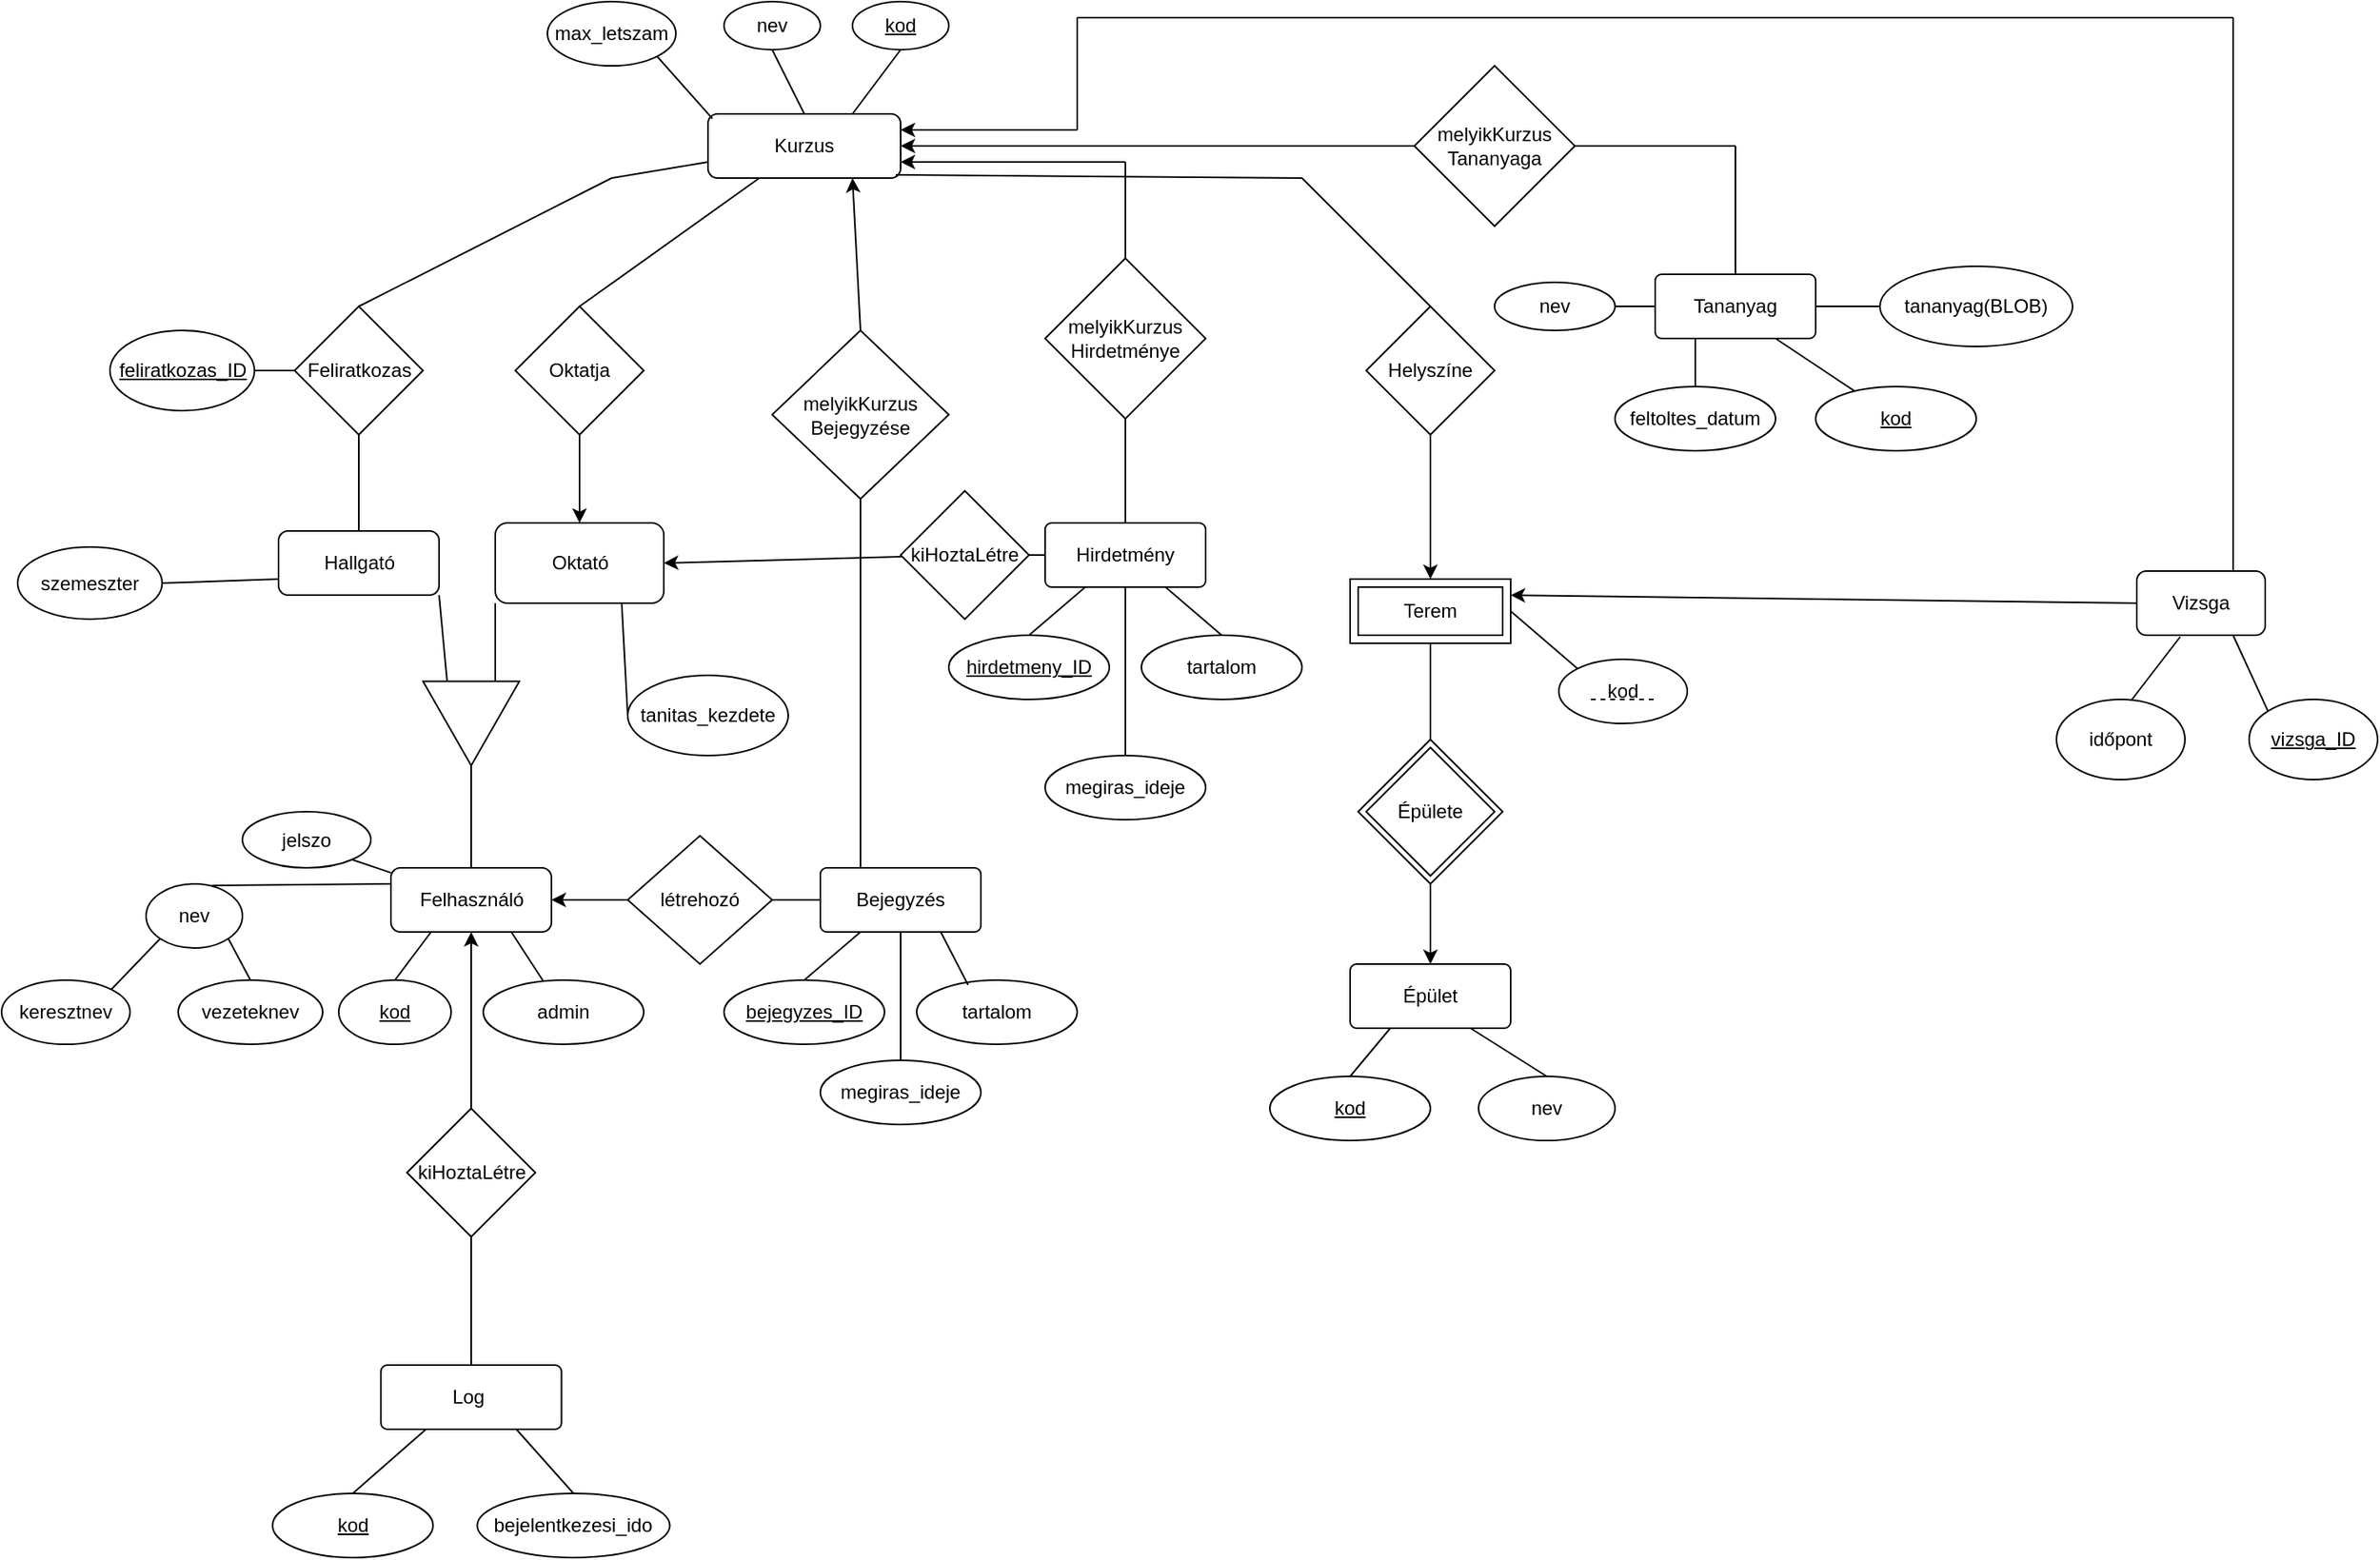 <mxfile version="16.6.6" type="google"><diagram id="WmtT6XmXZEdIb6NEFMJ5" name="Page-1"><mxGraphModel dx="1684" dy="637" grid="1" gridSize="10" guides="1" tooltips="1" connect="1" arrows="1" fold="1" page="1" pageScale="1" pageWidth="1654" pageHeight="1169" math="0" shadow="0"><root><mxCell id="0"/><mxCell id="1" parent="0"/><mxCell id="8" style="edgeStyle=none;html=1;entryX=0.5;entryY=0;entryDx=0;entryDy=0;startArrow=none;startFill=0;endArrow=none;endFill=0;targetPerimeterSpacing=0;strokeWidth=1;" parent="1" source="G7EogQ3TygG4Y2U64nS0-4" target="G7EogQ3TygG4Y2U64nS0-14" edge="1"><mxGeometry relative="1" as="geometry"/></mxCell><mxCell id="G7EogQ3TygG4Y2U64nS0-4" value="Kurzus" style="rounded=1;whiteSpace=wrap;html=1;" parent="1" vertex="1"><mxGeometry x="450" y="100" width="120" height="40" as="geometry"/></mxCell><mxCell id="G7EogQ3TygG4Y2U64nS0-5" value="" style="endArrow=none;html=1;rounded=0;exitX=0.75;exitY=0;exitDx=0;exitDy=0;entryX=0.5;entryY=1;entryDx=0;entryDy=0;" parent="1" source="G7EogQ3TygG4Y2U64nS0-4" target="G7EogQ3TygG4Y2U64nS0-10" edge="1"><mxGeometry width="50" height="50" relative="1" as="geometry"><mxPoint x="560" y="50" as="sourcePoint"/><mxPoint x="580" y="50" as="targetPoint"/></mxGeometry></mxCell><mxCell id="G7EogQ3TygG4Y2U64nS0-6" value="" style="endArrow=none;html=1;rounded=0;entryX=0.5;entryY=0;entryDx=0;entryDy=0;exitX=0.5;exitY=1;exitDx=0;exitDy=0;" parent="1" source="G7EogQ3TygG4Y2U64nS0-9" target="G7EogQ3TygG4Y2U64nS0-4" edge="1"><mxGeometry width="50" height="50" relative="1" as="geometry"><mxPoint x="470" y="50" as="sourcePoint"/><mxPoint x="570" y="130" as="targetPoint"/></mxGeometry></mxCell><mxCell id="G7EogQ3TygG4Y2U64nS0-7" value="" style="endArrow=none;html=1;rounded=0;entryX=0.023;entryY=0.074;entryDx=0;entryDy=0;entryPerimeter=0;exitX=1;exitY=1;exitDx=0;exitDy=0;" parent="1" source="G7EogQ3TygG4Y2U64nS0-8" target="G7EogQ3TygG4Y2U64nS0-4" edge="1"><mxGeometry width="50" height="50" relative="1" as="geometry"><mxPoint x="390" y="50" as="sourcePoint"/><mxPoint x="440" y="100" as="targetPoint"/></mxGeometry></mxCell><mxCell id="G7EogQ3TygG4Y2U64nS0-8" value="max_letszam" style="ellipse;whiteSpace=wrap;html=1;" parent="1" vertex="1"><mxGeometry x="350" y="30" width="80" height="40" as="geometry"/></mxCell><mxCell id="G7EogQ3TygG4Y2U64nS0-9" value="nev" style="ellipse;whiteSpace=wrap;html=1;" parent="1" vertex="1"><mxGeometry x="460" y="30" width="60" height="30" as="geometry"/></mxCell><mxCell id="G7EogQ3TygG4Y2U64nS0-12" value="" style="group;fontStyle=4" parent="1" vertex="1" connectable="0"><mxGeometry x="540" y="30" width="60" height="30" as="geometry"/></mxCell><mxCell id="G7EogQ3TygG4Y2U64nS0-10" value="kod" style="ellipse;whiteSpace=wrap;html=1;fontStyle=4" parent="G7EogQ3TygG4Y2U64nS0-12" vertex="1"><mxGeometry width="60" height="30" as="geometry"/></mxCell><mxCell id="G7EogQ3TygG4Y2U64nS0-13" value="Feliratkozas" style="rhombus;whiteSpace=wrap;html=1;" parent="1" vertex="1"><mxGeometry x="192.5" y="220" width="80" height="80" as="geometry"/></mxCell><mxCell id="G7EogQ3TygG4Y2U64nS0-14" value="Oktatja" style="rhombus;whiteSpace=wrap;html=1;" parent="1" vertex="1"><mxGeometry x="330" y="220" width="80" height="80" as="geometry"/></mxCell><mxCell id="G7EogQ3TygG4Y2U64nS0-18" value="" style="endArrow=none;html=1;rounded=0;entryX=0;entryY=0.75;entryDx=0;entryDy=0;" parent="1" target="G7EogQ3TygG4Y2U64nS0-4" edge="1"><mxGeometry width="50" height="50" relative="1" as="geometry"><mxPoint x="390" y="140" as="sourcePoint"/><mxPoint x="500" y="150" as="targetPoint"/></mxGeometry></mxCell><mxCell id="G7EogQ3TygG4Y2U64nS0-19" value="" style="endArrow=none;html=1;rounded=0;exitX=0.5;exitY=0;exitDx=0;exitDy=0;" parent="1" source="G7EogQ3TygG4Y2U64nS0-13" edge="1"><mxGeometry width="50" height="50" relative="1" as="geometry"><mxPoint x="450" y="200" as="sourcePoint"/><mxPoint x="390" y="140" as="targetPoint"/></mxGeometry></mxCell><mxCell id="G7EogQ3TygG4Y2U64nS0-21" value="Oktató" style="rounded=1;whiteSpace=wrap;html=1;" parent="1" vertex="1"><mxGeometry x="317.5" y="355" width="105" height="50" as="geometry"/></mxCell><mxCell id="G7EogQ3TygG4Y2U64nS0-22" value="" style="endArrow=classic;html=1;rounded=0;exitX=0.5;exitY=1;exitDx=0;exitDy=0;entryX=0.5;entryY=0;entryDx=0;entryDy=0;" parent="1" source="G7EogQ3TygG4Y2U64nS0-14" target="G7EogQ3TygG4Y2U64nS0-21" edge="1"><mxGeometry width="50" height="50" relative="1" as="geometry"><mxPoint x="310" y="260" as="sourcePoint"/><mxPoint x="360" y="210" as="targetPoint"/></mxGeometry></mxCell><mxCell id="G7EogQ3TygG4Y2U64nS0-23" value="tanitas_kezdete" style="ellipse;whiteSpace=wrap;html=1;" parent="1" vertex="1"><mxGeometry x="400" y="450" width="100" height="50" as="geometry"/></mxCell><mxCell id="G7EogQ3TygG4Y2U64nS0-24" value="" style="endArrow=none;html=1;rounded=0;entryX=0.75;entryY=1;entryDx=0;entryDy=0;exitX=0;exitY=0.5;exitDx=0;exitDy=0;" parent="1" source="G7EogQ3TygG4Y2U64nS0-23" target="G7EogQ3TygG4Y2U64nS0-21" edge="1"><mxGeometry width="50" height="50" relative="1" as="geometry"><mxPoint x="310" y="350" as="sourcePoint"/><mxPoint x="360" y="300" as="targetPoint"/></mxGeometry></mxCell><mxCell id="G7EogQ3TygG4Y2U64nS0-25" value="Hallgató" style="rounded=1;whiteSpace=wrap;html=1;" parent="1" vertex="1"><mxGeometry x="182.5" y="360" width="100" height="40" as="geometry"/></mxCell><mxCell id="G7EogQ3TygG4Y2U64nS0-28" value="" style="endArrow=none;html=1;rounded=0;entryX=0.5;entryY=1;entryDx=0;entryDy=0;exitX=0.5;exitY=0;exitDx=0;exitDy=0;" parent="1" source="G7EogQ3TygG4Y2U64nS0-25" target="G7EogQ3TygG4Y2U64nS0-13" edge="1"><mxGeometry width="50" height="50" relative="1" as="geometry"><mxPoint x="310" y="350" as="sourcePoint"/><mxPoint x="360" y="300" as="targetPoint"/></mxGeometry></mxCell><mxCell id="G7EogQ3TygG4Y2U64nS0-29" value="szemeszter" style="ellipse;whiteSpace=wrap;html=1;" parent="1" vertex="1"><mxGeometry x="20" y="370" width="90" height="45" as="geometry"/></mxCell><mxCell id="G7EogQ3TygG4Y2U64nS0-30" value="" style="endArrow=none;html=1;rounded=0;entryX=0;entryY=0.75;entryDx=0;entryDy=0;exitX=1;exitY=0.5;exitDx=0;exitDy=0;" parent="1" source="G7EogQ3TygG4Y2U64nS0-29" target="G7EogQ3TygG4Y2U64nS0-25" edge="1"><mxGeometry width="50" height="50" relative="1" as="geometry"><mxPoint x="310" y="350" as="sourcePoint"/><mxPoint x="360" y="300" as="targetPoint"/></mxGeometry></mxCell><mxCell id="G7EogQ3TygG4Y2U64nS0-31" value="" style="triangle;whiteSpace=wrap;html=1;rotation=90;" parent="1" vertex="1"><mxGeometry x="276.25" y="450" width="52.5" height="60" as="geometry"/></mxCell><mxCell id="G7EogQ3TygG4Y2U64nS0-32" value="" style="endArrow=none;html=1;rounded=0;entryX=0;entryY=1;entryDx=0;entryDy=0;exitX=0;exitY=0.25;exitDx=0;exitDy=0;" parent="1" source="G7EogQ3TygG4Y2U64nS0-31" target="G7EogQ3TygG4Y2U64nS0-21" edge="1"><mxGeometry width="50" height="50" relative="1" as="geometry"><mxPoint x="330" y="450" as="sourcePoint"/><mxPoint x="370" y="450" as="targetPoint"/></mxGeometry></mxCell><mxCell id="G7EogQ3TygG4Y2U64nS0-33" value="" style="endArrow=none;html=1;rounded=0;entryX=1;entryY=1;entryDx=0;entryDy=0;exitX=0;exitY=0.75;exitDx=0;exitDy=0;" parent="1" source="G7EogQ3TygG4Y2U64nS0-31" target="G7EogQ3TygG4Y2U64nS0-25" edge="1"><mxGeometry width="50" height="50" relative="1" as="geometry"><mxPoint x="280" y="450" as="sourcePoint"/><mxPoint x="370" y="450" as="targetPoint"/></mxGeometry></mxCell><mxCell id="G7EogQ3TygG4Y2U64nS0-34" value="Felhasználó" style="rounded=1;whiteSpace=wrap;html=1;" parent="1" vertex="1"><mxGeometry x="252.5" y="570" width="100" height="40" as="geometry"/></mxCell><mxCell id="G7EogQ3TygG4Y2U64nS0-35" value="" style="endArrow=none;html=1;rounded=0;entryX=1;entryY=0.5;entryDx=0;entryDy=0;exitX=0.5;exitY=0;exitDx=0;exitDy=0;" parent="1" source="G7EogQ3TygG4Y2U64nS0-34" target="G7EogQ3TygG4Y2U64nS0-31" edge="1"><mxGeometry width="50" height="50" relative="1" as="geometry"><mxPoint x="270" y="570" as="sourcePoint"/><mxPoint x="320" y="520" as="targetPoint"/></mxGeometry></mxCell><mxCell id="G7EogQ3TygG4Y2U64nS0-36" value="nev" style="ellipse;whiteSpace=wrap;html=1;" parent="1" vertex="1"><mxGeometry x="100" y="580" width="60" height="40" as="geometry"/></mxCell><mxCell id="G7EogQ3TygG4Y2U64nS0-40" value="" style="endArrow=none;html=1;rounded=0;entryX=0.25;entryY=1;entryDx=0;entryDy=0;exitX=0.5;exitY=0;exitDx=0;exitDy=0;" parent="1" source="G7EogQ3TygG4Y2U64nS0-37" target="G7EogQ3TygG4Y2U64nS0-34" edge="1"><mxGeometry width="50" height="50" relative="1" as="geometry"><mxPoint x="300" y="660" as="sourcePoint"/><mxPoint x="350" y="610" as="targetPoint"/></mxGeometry></mxCell><mxCell id="G7EogQ3TygG4Y2U64nS0-41" value="" style="endArrow=none;html=1;rounded=0;entryX=0;entryY=0.25;entryDx=0;entryDy=0;exitX=0.687;exitY=0.025;exitDx=0;exitDy=0;exitPerimeter=0;" parent="1" source="G7EogQ3TygG4Y2U64nS0-36" target="G7EogQ3TygG4Y2U64nS0-34" edge="1"><mxGeometry width="50" height="50" relative="1" as="geometry"><mxPoint x="300" y="660" as="sourcePoint"/><mxPoint x="350" y="610" as="targetPoint"/></mxGeometry></mxCell><mxCell id="G7EogQ3TygG4Y2U64nS0-42" value="keresztnev" style="ellipse;whiteSpace=wrap;html=1;" parent="1" vertex="1"><mxGeometry x="10" y="640" width="80" height="40" as="geometry"/></mxCell><mxCell id="G7EogQ3TygG4Y2U64nS0-43" value="vezeteknev" style="ellipse;whiteSpace=wrap;html=1;" parent="1" vertex="1"><mxGeometry x="120" y="640" width="90" height="40" as="geometry"/></mxCell><mxCell id="G7EogQ3TygG4Y2U64nS0-44" value="" style="endArrow=none;html=1;rounded=0;entryX=1;entryY=1;entryDx=0;entryDy=0;exitX=0.5;exitY=0;exitDx=0;exitDy=0;" parent="1" source="G7EogQ3TygG4Y2U64nS0-43" target="G7EogQ3TygG4Y2U64nS0-36" edge="1"><mxGeometry width="50" height="50" relative="1" as="geometry"><mxPoint x="290" y="680" as="sourcePoint"/><mxPoint x="340" y="630" as="targetPoint"/></mxGeometry></mxCell><mxCell id="G7EogQ3TygG4Y2U64nS0-45" value="" style="endArrow=none;html=1;rounded=0;entryX=0;entryY=1;entryDx=0;entryDy=0;exitX=1;exitY=0;exitDx=0;exitDy=0;" parent="1" source="G7EogQ3TygG4Y2U64nS0-42" target="G7EogQ3TygG4Y2U64nS0-36" edge="1"><mxGeometry width="50" height="50" relative="1" as="geometry"><mxPoint x="290" y="680" as="sourcePoint"/><mxPoint x="340" y="630" as="targetPoint"/></mxGeometry></mxCell><mxCell id="G7EogQ3TygG4Y2U64nS0-46" value="Helyszíne" style="rhombus;whiteSpace=wrap;html=1;" parent="1" vertex="1"><mxGeometry x="860" y="220" width="80" height="80" as="geometry"/></mxCell><mxCell id="G7EogQ3TygG4Y2U64nS0-47" value="" style="endArrow=none;html=1;rounded=0;entryX=0.975;entryY=0.95;entryDx=0;entryDy=0;entryPerimeter=0;" parent="1" target="G7EogQ3TygG4Y2U64nS0-4" edge="1"><mxGeometry width="50" height="50" relative="1" as="geometry"><mxPoint x="820" y="140" as="sourcePoint"/><mxPoint x="680" y="360" as="targetPoint"/></mxGeometry></mxCell><mxCell id="G7EogQ3TygG4Y2U64nS0-48" value="" style="endArrow=none;html=1;rounded=0;entryX=0.5;entryY=0;entryDx=0;entryDy=0;" parent="1" target="G7EogQ3TygG4Y2U64nS0-46" edge="1"><mxGeometry width="50" height="50" relative="1" as="geometry"><mxPoint x="820" y="140" as="sourcePoint"/><mxPoint x="680" y="360" as="targetPoint"/></mxGeometry></mxCell><mxCell id="G7EogQ3TygG4Y2U64nS0-49" value="Terem" style="shape=ext;margin=3;double=1;whiteSpace=wrap;html=1;align=center;" parent="1" vertex="1"><mxGeometry x="850" y="390" width="100" height="40" as="geometry"/></mxCell><mxCell id="G7EogQ3TygG4Y2U64nS0-51" value="kod" style="ellipse;whiteSpace=wrap;html=1;" parent="1" vertex="1"><mxGeometry x="980" y="440" width="80" height="40" as="geometry"/></mxCell><mxCell id="G7EogQ3TygG4Y2U64nS0-52" value="" style="endArrow=none;dashed=1;html=1;rounded=0;" parent="1" edge="1"><mxGeometry width="50" height="50" relative="1" as="geometry"><mxPoint x="1000" y="465" as="sourcePoint"/><mxPoint x="1040" y="465" as="targetPoint"/></mxGeometry></mxCell><mxCell id="G7EogQ3TygG4Y2U64nS0-53" value="" style="endArrow=none;html=1;rounded=0;entryX=1;entryY=0.5;entryDx=0;entryDy=0;exitX=0;exitY=0;exitDx=0;exitDy=0;" parent="1" source="G7EogQ3TygG4Y2U64nS0-51" target="G7EogQ3TygG4Y2U64nS0-49" edge="1"><mxGeometry width="50" height="50" relative="1" as="geometry"><mxPoint x="980" y="410" as="sourcePoint"/><mxPoint x="900" y="430" as="targetPoint"/></mxGeometry></mxCell><mxCell id="G7EogQ3TygG4Y2U64nS0-56" value="" style="group" parent="1" vertex="1" connectable="0"><mxGeometry x="855" y="490" width="90" height="90" as="geometry"/></mxCell><mxCell id="G7EogQ3TygG4Y2U64nS0-54" value="Épülete" style="rhombus;whiteSpace=wrap;html=1;" parent="G7EogQ3TygG4Y2U64nS0-56" vertex="1"><mxGeometry x="5" y="5" width="80" height="80" as="geometry"/></mxCell><mxCell id="G7EogQ3TygG4Y2U64nS0-55" value="" style="rhombus;whiteSpace=wrap;html=1;fillColor=none;" parent="G7EogQ3TygG4Y2U64nS0-56" vertex="1"><mxGeometry width="90" height="90" as="geometry"/></mxCell><mxCell id="G7EogQ3TygG4Y2U64nS0-57" value="" style="endArrow=none;html=1;rounded=0;entryX=0.5;entryY=1;entryDx=0;entryDy=0;exitX=0.5;exitY=0;exitDx=0;exitDy=0;" parent="1" source="G7EogQ3TygG4Y2U64nS0-55" target="G7EogQ3TygG4Y2U64nS0-49" edge="1"><mxGeometry width="50" height="50" relative="1" as="geometry"><mxPoint x="680" y="460" as="sourcePoint"/><mxPoint x="730" y="410" as="targetPoint"/></mxGeometry></mxCell><mxCell id="G7EogQ3TygG4Y2U64nS0-60" value="Épület" style="rounded=1;arcSize=10;whiteSpace=wrap;html=1;align=center;fillColor=default;" parent="1" vertex="1"><mxGeometry x="850" y="630" width="100" height="40" as="geometry"/></mxCell><mxCell id="G7EogQ3TygG4Y2U64nS0-61" value="" style="endArrow=classic;html=1;rounded=0;entryX=0.5;entryY=0;entryDx=0;entryDy=0;exitX=0.5;exitY=1;exitDx=0;exitDy=0;" parent="1" source="G7EogQ3TygG4Y2U64nS0-55" target="G7EogQ3TygG4Y2U64nS0-60" edge="1"><mxGeometry width="50" height="50" relative="1" as="geometry"><mxPoint x="680" y="460" as="sourcePoint"/><mxPoint x="730" y="410" as="targetPoint"/></mxGeometry></mxCell><mxCell id="G7EogQ3TygG4Y2U64nS0-62" value="kod" style="ellipse;whiteSpace=wrap;html=1;align=center;fillColor=default;fontStyle=4" parent="1" vertex="1"><mxGeometry x="800" y="700" width="100" height="40" as="geometry"/></mxCell><mxCell id="G7EogQ3TygG4Y2U64nS0-37" value="kod" style="ellipse;whiteSpace=wrap;html=1;fontStyle=4" parent="1" vertex="1"><mxGeometry x="220" y="640" width="70" height="40" as="geometry"/></mxCell><mxCell id="G7EogQ3TygG4Y2U64nS0-63" value="nev" style="ellipse;whiteSpace=wrap;html=1;align=center;fillColor=default;" parent="1" vertex="1"><mxGeometry x="930" y="700" width="85" height="40" as="geometry"/></mxCell><mxCell id="G7EogQ3TygG4Y2U64nS0-65" value="" style="endArrow=none;html=1;rounded=0;entryX=0.25;entryY=1;entryDx=0;entryDy=0;exitX=0.5;exitY=0;exitDx=0;exitDy=0;" parent="1" source="G7EogQ3TygG4Y2U64nS0-62" target="G7EogQ3TygG4Y2U64nS0-60" edge="1"><mxGeometry width="50" height="50" relative="1" as="geometry"><mxPoint x="770" y="700" as="sourcePoint"/><mxPoint x="760" y="610" as="targetPoint"/></mxGeometry></mxCell><mxCell id="G7EogQ3TygG4Y2U64nS0-66" value="" style="endArrow=none;html=1;rounded=0;entryX=0.75;entryY=1;entryDx=0;entryDy=0;exitX=0.5;exitY=0;exitDx=0;exitDy=0;" parent="1" source="G7EogQ3TygG4Y2U64nS0-63" target="G7EogQ3TygG4Y2U64nS0-60" edge="1"><mxGeometry width="50" height="50" relative="1" as="geometry"><mxPoint x="952.626" y="705.774" as="sourcePoint"/><mxPoint x="770" y="410" as="targetPoint"/></mxGeometry></mxCell><mxCell id="G7EogQ3TygG4Y2U64nS0-80" value="Tananyag" style="rounded=1;arcSize=10;whiteSpace=wrap;html=1;align=center;fillColor=default;" parent="1" vertex="1"><mxGeometry x="1040" y="200" width="100" height="40" as="geometry"/></mxCell><mxCell id="G7EogQ3TygG4Y2U64nS0-84" value="Log&amp;nbsp;" style="rounded=1;arcSize=10;whiteSpace=wrap;html=1;align=center;fillColor=default;" parent="1" vertex="1"><mxGeometry x="246.25" y="880" width="112.5" height="40" as="geometry"/></mxCell><mxCell id="G7EogQ3TygG4Y2U64nS0-85" value="&lt;u&gt;kod&lt;/u&gt;" style="ellipse;whiteSpace=wrap;html=1;align=center;fillColor=default;" parent="1" vertex="1"><mxGeometry x="178.75" y="960" width="100" height="40" as="geometry"/></mxCell><mxCell id="G7EogQ3TygG4Y2U64nS0-86" value="bejelentkezesi_ido" style="ellipse;whiteSpace=wrap;html=1;align=center;fillColor=default;" parent="1" vertex="1"><mxGeometry x="306.25" y="960" width="120" height="40" as="geometry"/></mxCell><mxCell id="G7EogQ3TygG4Y2U64nS0-87" value="" style="endArrow=none;html=1;rounded=0;entryX=0.25;entryY=1;entryDx=0;entryDy=0;exitX=0.5;exitY=0;exitDx=0;exitDy=0;" parent="1" source="G7EogQ3TygG4Y2U64nS0-85" target="G7EogQ3TygG4Y2U64nS0-84" edge="1"><mxGeometry width="50" height="50" relative="1" as="geometry"><mxPoint x="1116.25" y="750" as="sourcePoint"/><mxPoint x="1166.25" y="700" as="targetPoint"/></mxGeometry></mxCell><mxCell id="G7EogQ3TygG4Y2U64nS0-88" value="" style="endArrow=none;html=1;rounded=0;entryX=0.75;entryY=1;entryDx=0;entryDy=0;exitX=0.5;exitY=0;exitDx=0;exitDy=0;" parent="1" source="G7EogQ3TygG4Y2U64nS0-86" target="G7EogQ3TygG4Y2U64nS0-84" edge="1"><mxGeometry width="50" height="50" relative="1" as="geometry"><mxPoint x="1116.25" y="750" as="sourcePoint"/><mxPoint x="1166.25" y="700" as="targetPoint"/></mxGeometry></mxCell><mxCell id="qGhrdci2sBfRiqo-6e7J-1" value="admin" style="ellipse;whiteSpace=wrap;html=1;align=center;" parent="1" vertex="1"><mxGeometry x="310" y="640" width="100" height="40" as="geometry"/></mxCell><mxCell id="qGhrdci2sBfRiqo-6e7J-3" value="" style="endArrow=none;html=1;rounded=0;entryX=0.75;entryY=1;entryDx=0;entryDy=0;" parent="1" source="qGhrdci2sBfRiqo-6e7J-1" target="G7EogQ3TygG4Y2U64nS0-34" edge="1"><mxGeometry width="50" height="50" relative="1" as="geometry"><mxPoint x="800" y="620" as="sourcePoint"/><mxPoint x="850" y="570" as="targetPoint"/></mxGeometry></mxCell><mxCell id="qGhrdci2sBfRiqo-6e7J-6" value="Bejegyzés" style="rounded=1;arcSize=10;whiteSpace=wrap;html=1;align=center;" parent="1" vertex="1"><mxGeometry x="520" y="570" width="100" height="40" as="geometry"/></mxCell><mxCell id="qGhrdci2sBfRiqo-6e7J-8" value="" style="endArrow=classic;html=1;rounded=0;exitX=0;exitY=0.5;exitDx=0;exitDy=0;entryX=1;entryY=0.5;entryDx=0;entryDy=0;startArrow=none;" parent="1" source="jeqJg432kpIwFKAfuzYv-24" target="G7EogQ3TygG4Y2U64nS0-34" edge="1"><mxGeometry width="50" height="50" relative="1" as="geometry"><mxPoint x="800" y="520" as="sourcePoint"/><mxPoint x="360" y="590" as="targetPoint"/></mxGeometry></mxCell><mxCell id="qGhrdci2sBfRiqo-6e7J-9" value="bejegyzes_ID" style="ellipse;whiteSpace=wrap;html=1;align=center;fontStyle=4;" parent="1" vertex="1"><mxGeometry x="460" y="640" width="100" height="40" as="geometry"/></mxCell><mxCell id="qGhrdci2sBfRiqo-6e7J-10" value="" style="endArrow=none;html=1;rounded=0;entryX=0.25;entryY=1;entryDx=0;entryDy=0;exitX=0.5;exitY=0;exitDx=0;exitDy=0;" parent="1" source="qGhrdci2sBfRiqo-6e7J-9" target="qGhrdci2sBfRiqo-6e7J-6" edge="1"><mxGeometry width="50" height="50" relative="1" as="geometry"><mxPoint x="800" y="520" as="sourcePoint"/><mxPoint x="850" y="470" as="targetPoint"/></mxGeometry></mxCell><mxCell id="qGhrdci2sBfRiqo-6e7J-11" value="tartalom" style="ellipse;whiteSpace=wrap;html=1;align=center;" parent="1" vertex="1"><mxGeometry x="580" y="640" width="100" height="40" as="geometry"/></mxCell><mxCell id="qGhrdci2sBfRiqo-6e7J-12" value="" style="endArrow=none;html=1;rounded=0;entryX=0.75;entryY=1;entryDx=0;entryDy=0;exitX=0.32;exitY=0.075;exitDx=0;exitDy=0;exitPerimeter=0;" parent="1" source="qGhrdci2sBfRiqo-6e7J-11" target="qGhrdci2sBfRiqo-6e7J-6" edge="1"><mxGeometry width="50" height="50" relative="1" as="geometry"><mxPoint x="800" y="420" as="sourcePoint"/><mxPoint x="850" y="370" as="targetPoint"/></mxGeometry></mxCell><mxCell id="12" style="edgeStyle=none;html=1;entryX=1;entryY=0.5;entryDx=0;entryDy=0;startArrow=none;startFill=0;endArrow=classic;endFill=1;targetPerimeterSpacing=0;strokeWidth=1;" parent="1" source="jeqJg432kpIwFKAfuzYv-20" target="G7EogQ3TygG4Y2U64nS0-21" edge="1"><mxGeometry relative="1" as="geometry"/></mxCell><mxCell id="qGhrdci2sBfRiqo-6e7J-15" value="Hirdetmény" style="rounded=1;arcSize=10;whiteSpace=wrap;html=1;align=center;" parent="1" vertex="1"><mxGeometry x="660" y="355" width="100" height="40" as="geometry"/></mxCell><mxCell id="qGhrdci2sBfRiqo-6e7J-16" value="" style="endArrow=none;html=1;rounded=0;exitX=0.5;exitY=0;exitDx=0;exitDy=0;" parent="1" source="qGhrdci2sBfRiqo-6e7J-15" edge="1" target="jeqJg432kpIwFKAfuzYv-18"><mxGeometry width="50" height="50" relative="1" as="geometry"><mxPoint x="800" y="420" as="sourcePoint"/><mxPoint x="700" y="110" as="targetPoint"/></mxGeometry></mxCell><mxCell id="qGhrdci2sBfRiqo-6e7J-17" value="" style="endArrow=classic;html=1;rounded=0;exitX=0.5;exitY=0;exitDx=0;exitDy=0;startArrow=none;entryX=0.75;entryY=1;entryDx=0;entryDy=0;" parent="1" source="jeqJg432kpIwFKAfuzYv-22" target="G7EogQ3TygG4Y2U64nS0-4" edge="1"><mxGeometry width="50" height="50" relative="1" as="geometry"><mxPoint x="800" y="420" as="sourcePoint"/><mxPoint x="550" y="160" as="targetPoint"/></mxGeometry></mxCell><mxCell id="qGhrdci2sBfRiqo-6e7J-18" value="" style="endArrow=classic;html=1;rounded=0;entryX=1;entryY=0.75;entryDx=0;entryDy=0;" parent="1" target="G7EogQ3TygG4Y2U64nS0-4" edge="1"><mxGeometry width="50" height="50" relative="1" as="geometry"><mxPoint x="710" y="130" as="sourcePoint"/><mxPoint x="850" y="370" as="targetPoint"/></mxGeometry></mxCell><mxCell id="qGhrdci2sBfRiqo-6e7J-19" value="hirdetmeny_ID" style="ellipse;whiteSpace=wrap;html=1;align=center;fontStyle=4;" parent="1" vertex="1"><mxGeometry x="600" y="425" width="100" height="40" as="geometry"/></mxCell><mxCell id="qGhrdci2sBfRiqo-6e7J-20" value="tartalom" style="ellipse;whiteSpace=wrap;html=1;align=center;" parent="1" vertex="1"><mxGeometry x="720" y="425" width="100" height="40" as="geometry"/></mxCell><mxCell id="qGhrdci2sBfRiqo-6e7J-21" value="" style="endArrow=none;html=1;rounded=0;entryX=0.25;entryY=1;entryDx=0;entryDy=0;exitX=0.5;exitY=0;exitDx=0;exitDy=0;" parent="1" source="qGhrdci2sBfRiqo-6e7J-19" target="qGhrdci2sBfRiqo-6e7J-15" edge="1"><mxGeometry width="50" height="50" relative="1" as="geometry"><mxPoint x="110" y="515" as="sourcePoint"/><mxPoint x="160" y="465" as="targetPoint"/></mxGeometry></mxCell><mxCell id="qGhrdci2sBfRiqo-6e7J-22" value="" style="endArrow=none;html=1;rounded=0;entryX=0.75;entryY=1;entryDx=0;entryDy=0;exitX=0.5;exitY=0;exitDx=0;exitDy=0;" parent="1" source="qGhrdci2sBfRiqo-6e7J-20" target="qGhrdci2sBfRiqo-6e7J-15" edge="1"><mxGeometry width="50" height="50" relative="1" as="geometry"><mxPoint x="110" y="515" as="sourcePoint"/><mxPoint x="160" y="465" as="targetPoint"/></mxGeometry></mxCell><mxCell id="qGhrdci2sBfRiqo-6e7J-23" value="" style="endArrow=classic;html=1;rounded=0;entryX=1;entryY=0.5;entryDx=0;entryDy=0;startArrow=none;" parent="1" target="G7EogQ3TygG4Y2U64nS0-4" edge="1" source="jeqJg432kpIwFKAfuzYv-26"><mxGeometry width="50" height="50" relative="1" as="geometry"><mxPoint x="1090" y="120" as="sourcePoint"/><mxPoint x="850" y="370" as="targetPoint"/></mxGeometry></mxCell><mxCell id="qGhrdci2sBfRiqo-6e7J-24" value="" style="endArrow=none;html=1;rounded=0;exitX=0.5;exitY=0;exitDx=0;exitDy=0;" parent="1" source="G7EogQ3TygG4Y2U64nS0-80" edge="1"><mxGeometry width="50" height="50" relative="1" as="geometry"><mxPoint x="800" y="420" as="sourcePoint"/><mxPoint x="1090" y="120" as="targetPoint"/></mxGeometry></mxCell><mxCell id="qGhrdci2sBfRiqo-6e7J-25" value="nev" style="ellipse;whiteSpace=wrap;html=1;align=center;" parent="1" vertex="1"><mxGeometry x="940" y="205" width="75" height="30" as="geometry"/></mxCell><mxCell id="qGhrdci2sBfRiqo-6e7J-26" value="feltoltes_datum" style="ellipse;whiteSpace=wrap;html=1;align=center;" parent="1" vertex="1"><mxGeometry x="1015" y="270" width="100" height="40" as="geometry"/></mxCell><mxCell id="qGhrdci2sBfRiqo-6e7J-27" value="tananyag(BLOB)" style="ellipse;whiteSpace=wrap;html=1;align=center;" parent="1" vertex="1"><mxGeometry x="1180" y="195" width="120" height="50" as="geometry"/></mxCell><mxCell id="qGhrdci2sBfRiqo-6e7J-28" value="" style="endArrow=none;html=1;rounded=0;entryX=0;entryY=0.5;entryDx=0;entryDy=0;exitX=1;exitY=0.5;exitDx=0;exitDy=0;" parent="1" source="qGhrdci2sBfRiqo-6e7J-25" target="G7EogQ3TygG4Y2U64nS0-80" edge="1"><mxGeometry width="50" height="50" relative="1" as="geometry"><mxPoint x="800" y="420" as="sourcePoint"/><mxPoint x="850" y="370" as="targetPoint"/></mxGeometry></mxCell><mxCell id="qGhrdci2sBfRiqo-6e7J-29" value="" style="endArrow=none;html=1;rounded=0;entryX=0.25;entryY=1;entryDx=0;entryDy=0;exitX=0.5;exitY=0;exitDx=0;exitDy=0;" parent="1" source="qGhrdci2sBfRiqo-6e7J-26" target="G7EogQ3TygG4Y2U64nS0-80" edge="1"><mxGeometry width="50" height="50" relative="1" as="geometry"><mxPoint x="800" y="420" as="sourcePoint"/><mxPoint x="850" y="370" as="targetPoint"/></mxGeometry></mxCell><mxCell id="qGhrdci2sBfRiqo-6e7J-30" value="" style="endArrow=none;html=1;rounded=0;entryX=0;entryY=0.5;entryDx=0;entryDy=0;exitX=1;exitY=0.5;exitDx=0;exitDy=0;" parent="1" source="G7EogQ3TygG4Y2U64nS0-80" target="qGhrdci2sBfRiqo-6e7J-27" edge="1"><mxGeometry width="50" height="50" relative="1" as="geometry"><mxPoint x="800" y="420" as="sourcePoint"/><mxPoint x="850" y="370" as="targetPoint"/></mxGeometry></mxCell><mxCell id="qGhrdci2sBfRiqo-6e7J-31" value="" style="endArrow=classic;html=1;rounded=0;exitX=0.5;exitY=0;exitDx=0;exitDy=0;entryX=0.5;entryY=1;entryDx=0;entryDy=0;startArrow=none;" parent="1" source="jeqJg432kpIwFKAfuzYv-28" target="G7EogQ3TygG4Y2U64nS0-34" edge="1"><mxGeometry width="50" height="50" relative="1" as="geometry"><mxPoint x="290" y="790" as="sourcePoint"/><mxPoint x="340" y="740" as="targetPoint"/></mxGeometry></mxCell><mxCell id="qGhrdci2sBfRiqo-6e7J-32" value="" style="endArrow=none;html=1;rounded=0;entryX=0.5;entryY=1;entryDx=0;entryDy=0;exitX=0.5;exitY=0;exitDx=0;exitDy=0;targetPerimeterSpacing=0;strokeWidth=1;endFill=0;startArrow=classic;startFill=1;" parent="1" source="G7EogQ3TygG4Y2U64nS0-49" target="G7EogQ3TygG4Y2U64nS0-46" edge="1"><mxGeometry width="50" height="50" relative="1" as="geometry"><mxPoint x="880" y="410" as="sourcePoint"/><mxPoint x="930" y="360" as="targetPoint"/></mxGeometry></mxCell><mxCell id="3" style="edgeStyle=none;html=1;entryX=0.5;entryY=1;entryDx=0;entryDy=0;startArrow=none;startFill=0;endArrow=none;endFill=0;targetPerimeterSpacing=0;strokeWidth=1;" parent="1" source="2" target="qGhrdci2sBfRiqo-6e7J-6" edge="1"><mxGeometry relative="1" as="geometry"/></mxCell><mxCell id="2" value="megiras_ideje" style="ellipse;whiteSpace=wrap;html=1;align=center;" parent="1" vertex="1"><mxGeometry x="520" y="690" width="100" height="40" as="geometry"/></mxCell><mxCell id="7" style="edgeStyle=none;html=1;entryX=0.75;entryY=1;entryDx=0;entryDy=0;startArrow=none;startFill=0;endArrow=none;endFill=0;targetPerimeterSpacing=0;strokeWidth=1;" parent="1" source="6" target="G7EogQ3TygG4Y2U64nS0-80" edge="1"><mxGeometry relative="1" as="geometry"/></mxCell><mxCell id="6" value="&lt;u&gt;kod&lt;/u&gt;" style="ellipse;whiteSpace=wrap;html=1;align=center;" parent="1" vertex="1"><mxGeometry x="1140" y="270" width="100" height="40" as="geometry"/></mxCell><mxCell id="11" style="edgeStyle=none;html=1;entryX=0.5;entryY=1;entryDx=0;entryDy=0;startArrow=none;startFill=0;endArrow=none;endFill=0;targetPerimeterSpacing=0;strokeWidth=1;" parent="1" source="10" target="qGhrdci2sBfRiqo-6e7J-15" edge="1"><mxGeometry relative="1" as="geometry"/></mxCell><mxCell id="10" value="megiras_ideje" style="ellipse;whiteSpace=wrap;html=1;align=center;" parent="1" vertex="1"><mxGeometry x="660" y="500" width="100" height="40" as="geometry"/></mxCell><mxCell id="14" style="edgeStyle=none;html=1;endArrow=none;endFill=0;exitX=1;exitY=1;exitDx=0;exitDy=0;" parent="1" source="15" target="G7EogQ3TygG4Y2U64nS0-34" edge="1"><mxGeometry relative="1" as="geometry"><mxPoint x="213" y="552" as="sourcePoint"/></mxGeometry></mxCell><mxCell id="15" value="jelszo" style="ellipse;whiteSpace=wrap;html=1;align=center;" parent="1" vertex="1"><mxGeometry x="160" y="535" width="80" height="35" as="geometry"/></mxCell><mxCell id="jeqJg432kpIwFKAfuzYv-15" value="Vizsga" style="rounded=1;whiteSpace=wrap;html=1;" vertex="1" parent="1"><mxGeometry x="1340" y="385" width="80" height="40" as="geometry"/></mxCell><mxCell id="jeqJg432kpIwFKAfuzYv-16" value="feliratkozas_ID" style="ellipse;whiteSpace=wrap;html=1;fontStyle=4" vertex="1" parent="1"><mxGeometry x="77.5" y="235" width="90" height="50" as="geometry"/></mxCell><mxCell id="jeqJg432kpIwFKAfuzYv-17" value="" style="endArrow=none;html=1;rounded=0;entryX=0;entryY=0.5;entryDx=0;entryDy=0;exitX=1;exitY=0.5;exitDx=0;exitDy=0;" edge="1" parent="1" source="jeqJg432kpIwFKAfuzYv-16" target="G7EogQ3TygG4Y2U64nS0-13"><mxGeometry width="50" height="50" relative="1" as="geometry"><mxPoint x="800" y="420" as="sourcePoint"/><mxPoint x="850" y="370" as="targetPoint"/></mxGeometry></mxCell><mxCell id="jeqJg432kpIwFKAfuzYv-18" value="melyikKurzus&lt;br&gt;Hirdetménye" style="rhombus;whiteSpace=wrap;html=1;" vertex="1" parent="1"><mxGeometry x="660" y="190" width="100" height="100" as="geometry"/></mxCell><mxCell id="jeqJg432kpIwFKAfuzYv-19" value="" style="endArrow=none;html=1;rounded=0;entryX=0.5;entryY=0;entryDx=0;entryDy=0;" edge="1" parent="1" target="jeqJg432kpIwFKAfuzYv-18"><mxGeometry width="50" height="50" relative="1" as="geometry"><mxPoint x="710" y="130" as="sourcePoint"/><mxPoint x="850" y="270" as="targetPoint"/></mxGeometry></mxCell><mxCell id="jeqJg432kpIwFKAfuzYv-20" value="kiHoztaLétre" style="rhombus;whiteSpace=wrap;html=1;" vertex="1" parent="1"><mxGeometry x="570" y="335" width="80" height="80" as="geometry"/></mxCell><mxCell id="jeqJg432kpIwFKAfuzYv-21" value="" style="edgeStyle=none;html=1;entryX=1;entryY=0.5;entryDx=0;entryDy=0;startArrow=none;startFill=0;endArrow=none;endFill=1;strokeWidth=1;" edge="1" parent="1" source="qGhrdci2sBfRiqo-6e7J-15" target="jeqJg432kpIwFKAfuzYv-20"><mxGeometry relative="1" as="geometry"><mxPoint x="660" y="375.87" as="sourcePoint"/><mxPoint x="422.5" y="380" as="targetPoint"/></mxGeometry></mxCell><mxCell id="jeqJg432kpIwFKAfuzYv-22" value="melyikKurzus&lt;br&gt;Bejegyzése" style="rhombus;whiteSpace=wrap;html=1;" vertex="1" parent="1"><mxGeometry x="490" y="235" width="110" height="105" as="geometry"/></mxCell><mxCell id="jeqJg432kpIwFKAfuzYv-23" value="" style="endArrow=none;html=1;rounded=0;exitX=0.25;exitY=0;exitDx=0;exitDy=0;entryX=0.5;entryY=1;entryDx=0;entryDy=0;" edge="1" parent="1" source="qGhrdci2sBfRiqo-6e7J-6" target="jeqJg432kpIwFKAfuzYv-22"><mxGeometry width="50" height="50" relative="1" as="geometry"><mxPoint x="545" y="570" as="sourcePoint"/><mxPoint x="540" y="140" as="targetPoint"/></mxGeometry></mxCell><mxCell id="jeqJg432kpIwFKAfuzYv-24" value="létrehozó" style="rhombus;whiteSpace=wrap;html=1;" vertex="1" parent="1"><mxGeometry x="400" y="550" width="90" height="80" as="geometry"/></mxCell><mxCell id="jeqJg432kpIwFKAfuzYv-25" value="" style="endArrow=none;html=1;rounded=0;exitX=0;exitY=0.5;exitDx=0;exitDy=0;entryX=1;entryY=0.5;entryDx=0;entryDy=0;" edge="1" parent="1" source="qGhrdci2sBfRiqo-6e7J-6" target="jeqJg432kpIwFKAfuzYv-24"><mxGeometry width="50" height="50" relative="1" as="geometry"><mxPoint x="520" y="590" as="sourcePoint"/><mxPoint x="352.5" y="590" as="targetPoint"/></mxGeometry></mxCell><mxCell id="jeqJg432kpIwFKAfuzYv-26" value="melyikKurzus&lt;br&gt;Tananyaga" style="rhombus;whiteSpace=wrap;html=1;" vertex="1" parent="1"><mxGeometry x="890" y="70" width="100" height="100" as="geometry"/></mxCell><mxCell id="jeqJg432kpIwFKAfuzYv-27" value="" style="endArrow=none;html=1;rounded=0;entryX=1;entryY=0.5;entryDx=0;entryDy=0;" edge="1" parent="1" target="jeqJg432kpIwFKAfuzYv-26"><mxGeometry width="50" height="50" relative="1" as="geometry"><mxPoint x="1090" y="120" as="sourcePoint"/><mxPoint x="570" y="120" as="targetPoint"/></mxGeometry></mxCell><mxCell id="jeqJg432kpIwFKAfuzYv-28" value="kiHoztaLétre" style="rhombus;whiteSpace=wrap;html=1;" vertex="1" parent="1"><mxGeometry x="262.5" y="720" width="80" height="80" as="geometry"/></mxCell><mxCell id="jeqJg432kpIwFKAfuzYv-29" value="" style="endArrow=none;html=1;rounded=0;exitX=0.5;exitY=0;exitDx=0;exitDy=0;entryX=0.5;entryY=1;entryDx=0;entryDy=0;" edge="1" parent="1" source="G7EogQ3TygG4Y2U64nS0-84" target="jeqJg432kpIwFKAfuzYv-28"><mxGeometry width="50" height="50" relative="1" as="geometry"><mxPoint x="298.75" y="880" as="sourcePoint"/><mxPoint x="302.5" y="610" as="targetPoint"/></mxGeometry></mxCell><mxCell id="jeqJg432kpIwFKAfuzYv-31" value="" style="endArrow=none;html=1;rounded=0;entryX=0.75;entryY=0;entryDx=0;entryDy=0;" edge="1" parent="1" target="jeqJg432kpIwFKAfuzYv-15"><mxGeometry width="50" height="50" relative="1" as="geometry"><mxPoint x="1400" y="40" as="sourcePoint"/><mxPoint x="850" y="350" as="targetPoint"/></mxGeometry></mxCell><mxCell id="jeqJg432kpIwFKAfuzYv-32" value="" style="endArrow=none;html=1;rounded=0;" edge="1" parent="1"><mxGeometry width="50" height="50" relative="1" as="geometry"><mxPoint x="680" y="40" as="sourcePoint"/><mxPoint x="1400" y="40" as="targetPoint"/></mxGeometry></mxCell><mxCell id="jeqJg432kpIwFKAfuzYv-33" value="" style="endArrow=none;html=1;rounded=0;" edge="1" parent="1"><mxGeometry width="50" height="50" relative="1" as="geometry"><mxPoint x="680" y="110" as="sourcePoint"/><mxPoint x="680" y="40" as="targetPoint"/></mxGeometry></mxCell><mxCell id="jeqJg432kpIwFKAfuzYv-34" value="" style="endArrow=classic;html=1;rounded=0;entryX=1;entryY=0.25;entryDx=0;entryDy=0;" edge="1" parent="1" target="G7EogQ3TygG4Y2U64nS0-4"><mxGeometry width="50" height="50" relative="1" as="geometry"><mxPoint x="680" y="110" as="sourcePoint"/><mxPoint x="850" y="350" as="targetPoint"/></mxGeometry></mxCell><mxCell id="jeqJg432kpIwFKAfuzYv-35" value="vizsga_ID" style="ellipse;whiteSpace=wrap;html=1;fontStyle=4" vertex="1" parent="1"><mxGeometry x="1410" y="465" width="80" height="50" as="geometry"/></mxCell><mxCell id="jeqJg432kpIwFKAfuzYv-36" value="időpont" style="ellipse;whiteSpace=wrap;html=1;" vertex="1" parent="1"><mxGeometry x="1290" y="465" width="80" height="50" as="geometry"/></mxCell><mxCell id="jeqJg432kpIwFKAfuzYv-37" value="" style="endArrow=none;html=1;rounded=0;entryX=0.338;entryY=1.025;entryDx=0;entryDy=0;entryPerimeter=0;exitX=0.588;exitY=0;exitDx=0;exitDy=0;exitPerimeter=0;" edge="1" parent="1" source="jeqJg432kpIwFKAfuzYv-36" target="jeqJg432kpIwFKAfuzYv-15"><mxGeometry width="50" height="50" relative="1" as="geometry"><mxPoint x="800" y="400" as="sourcePoint"/><mxPoint x="850" y="350" as="targetPoint"/></mxGeometry></mxCell><mxCell id="jeqJg432kpIwFKAfuzYv-38" value="" style="endArrow=none;html=1;rounded=0;entryX=0;entryY=0;entryDx=0;entryDy=0;exitX=0.75;exitY=1;exitDx=0;exitDy=0;" edge="1" parent="1" source="jeqJg432kpIwFKAfuzYv-15" target="jeqJg432kpIwFKAfuzYv-35"><mxGeometry width="50" height="50" relative="1" as="geometry"><mxPoint x="800" y="400" as="sourcePoint"/><mxPoint x="850" y="350" as="targetPoint"/></mxGeometry></mxCell><mxCell id="jeqJg432kpIwFKAfuzYv-39" value="" style="endArrow=classic;html=1;rounded=0;exitX=0;exitY=0.5;exitDx=0;exitDy=0;entryX=1;entryY=0.25;entryDx=0;entryDy=0;" edge="1" parent="1" source="jeqJg432kpIwFKAfuzYv-15" target="G7EogQ3TygG4Y2U64nS0-49"><mxGeometry width="50" height="50" relative="1" as="geometry"><mxPoint x="800" y="400" as="sourcePoint"/><mxPoint x="850" y="350" as="targetPoint"/></mxGeometry></mxCell></root></mxGraphModel></diagram></mxfile>